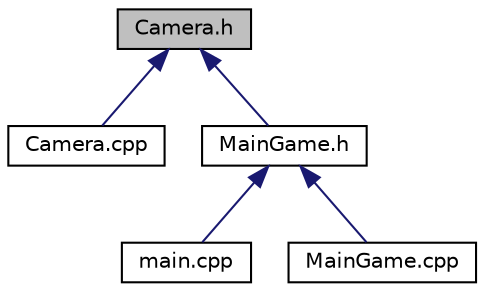 digraph "Camera.h"
{
  edge [fontname="Helvetica",fontsize="10",labelfontname="Helvetica",labelfontsize="10"];
  node [fontname="Helvetica",fontsize="10",shape=record];
  Node1 [label="Camera.h",height=0.2,width=0.4,color="black", fillcolor="grey75", style="filled", fontcolor="black"];
  Node1 -> Node2 [dir="back",color="midnightblue",fontsize="10",style="solid"];
  Node2 [label="Camera.cpp",height=0.2,width=0.4,color="black", fillcolor="white", style="filled",URL="$_camera_8cpp.html"];
  Node1 -> Node3 [dir="back",color="midnightblue",fontsize="10",style="solid"];
  Node3 [label="MainGame.h",height=0.2,width=0.4,color="black", fillcolor="white", style="filled",URL="$_main_game_8h.html"];
  Node3 -> Node4 [dir="back",color="midnightblue",fontsize="10",style="solid"];
  Node4 [label="main.cpp",height=0.2,width=0.4,color="black", fillcolor="white", style="filled",URL="$main_8cpp.html"];
  Node3 -> Node5 [dir="back",color="midnightblue",fontsize="10",style="solid"];
  Node5 [label="MainGame.cpp",height=0.2,width=0.4,color="black", fillcolor="white", style="filled",URL="$_main_game_8cpp.html"];
}
